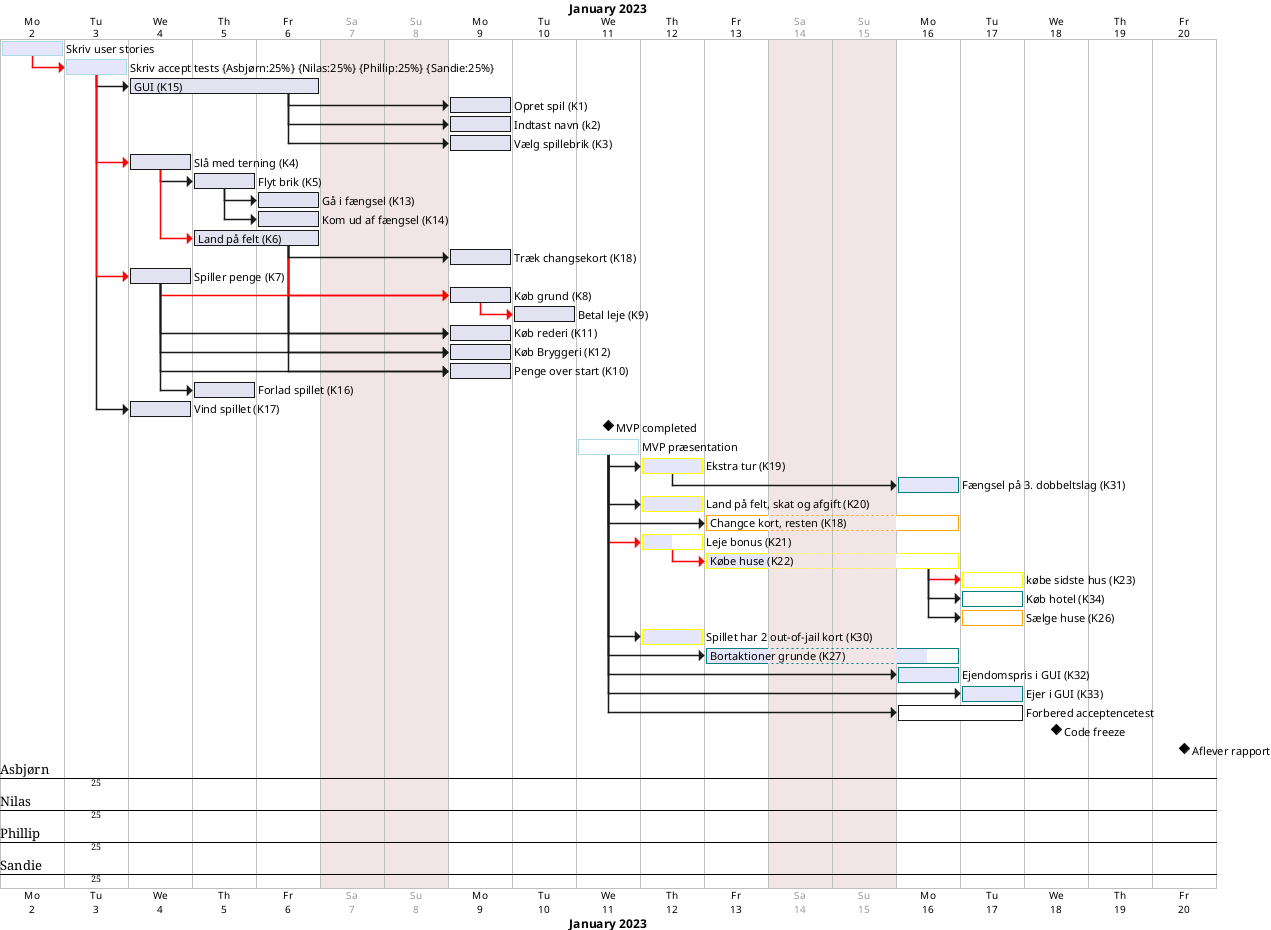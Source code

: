 @startgantt
printscale daily zoom 4
saturday are closed
sunday are closed

Project starts the 2nd of january 2023

[Skriv user stories] as [TASK1] lasts 1 days
[TASK1] is colored in Lavender/LightBlue
[TASK1] is 100% complete

[Skriv accept tests] as [TASK2] on {Asbjørn:25%} {Nilas:25%} {Phillip:25%} {Sandie:25%} lasts 1 days
[TASK2] is colored in Lavender/LightBlue
[TASK2] is 100% complete

[GUI (K15)] as [K15] lasts 3 days
[K15] is 100% complete

[Opret spil (K1)] as [K1] lasts 1 days
[K1] is 100% complete

[Indtast navn (k2)] as [K2] lasts 1 days
[K2] is 100% complete

[Vælg spillebrik (K3)] as [K3] lasts 1 days
[K3] is 100% complete



[Slå med terning (K4)] as [K4] lasts 1 days
[K4] is 100% complete

[Flyt brik (K5)] as [K5] lasts 1 days
[K5] is 100% complete



[Gå i fængsel (K13)] as [K13] lasts 1 days
[K13] is 100% complete

[Kom ud af fængsel (K14)] as [K14] lasts 1 days
[K14] is 100% complete

[Land på felt (K6)] as [K6] lasts 2 days
[K6] is 100% complete

[Træk changsekort (K18)] as [K18] lasts 1 days
[K18] is 100% complete

[Spiller penge (K7)] as [K7] lasts 1 days
[K7] is 100% complete

[Køb grund (K8)] as [K8] lasts 1 days
[K8] is 100% complete

[Betal leje (K9)] as [K9] lasts 1 days
[K9] is 100% complete

[Køb rederi (K11)] as [K11] lasts 1 days
[K11] is 100% complete

[Køb Bryggeri (K12)] as [K12] lasts 1 days
[K12] is 100% complete

[Penge over start (K10)] as [K10] lasts 1 days
[K10] is 100% complete

[Forlad spillet (K16)] as [K16] lasts 1 days
[K16] is 100% complete

[Vind spillet (K17)] as [K17] lasts 1 days
[K17] is 100% complete




[TASK1]-[#FF0000]->[TASK2]
[TASK2]->[K15]
[TASK2]->[K17]

[TASK2]-[#FF0000]->[K7]
[TASK2]-[#FF0000]->[K4]

[K15]->[K1]
[K15]->[K2]
[K15]->[K3]

[K4]->[K5]
[K4]-[#FF0000]->[K6]

[K7]->[K11]
[K6]->[K11]
[K7]->[K12]
[K6]->[K12]
[K7]->[K10]
[K6]->[K10]
[K7]-[#FF0000]->[K8]
[K6]-[#FF0000]->[K8]
[K6]->[K18]

[K7]->[K16]

[K8]-[#FF0000]->[K9]

[K5]->[K13]
[K5]->[K14]

[MVP completed] happens 2023-01-11

[MVP præsentation] as [MVP] starts 2023-01-11
[MVP] is colored in Lavender/LightBlue
[MVP] is 0% complete

[Ekstra tur (K19)] as [K19] lasts 1 days
[K19] is colored in Lavender/Yellow
[K19] is 100% complete

[Fængsel på 3. dobbeltslag (K31)] as [K31] starts 2023-01-16
[K31] is colored in Lavender/Teal
[K31] is 1000% complete

[Land på felt, skat og afgift (K20)] as [K20] lasts 1 days
[K20] is colored in Lavender/Yellow
[K20] is 100% complete

[Changce kort, resten (K18)] as [K18.2] starts 2023-01-13
[Changce kort, resten (K18)] as [K18.2] ends 2023-01-16
[K18.2] is colored in Lavender/Orange
[K18.2] is 0% complete

[Leje bonus (K21)] as [K21] lasts 1 days
[K21] is colored in Lavender/Yellow
[K21] is 50% complete

[Købe huse (K22)] as [K22] lasts 2 days
[K22] is colored in Lavender/Yellow
[K22] is 50% complete

[købe sidste hus (K23)] as [K23] lasts 1 days
[K23] is colored in Lavender/Yellow
[K23] is 0% complete

[Køb hotel (K34)] as [K34] lasts 1 days
[K34] is colored in Lavender/Teal
[K34] is 0% complete

[Sælge huse (K26)] as [K26] lasts 1 days
[K26] is colored in Lavender/Orange
[K26] is 0% complete

[Spillet har 2 out-of-jail kort (K30)] as [K30] lasts 1 days
[K30] is colored in Lavender/Yellow
[K30] is 100% complete

[Bortaktioner grunde (K27)] as [K27] starts 2023-01-13
[Bortaktioner grunde (K27)] as [K27] ends 2023-01-16
[K27] is colored in Lavender/Teal
[K27] is 75% complete

[Ejendomspris i GUI (K32)] as [K32] starts 2023-01-16
[K32] is colored in Lavender/Teal
[K32] is 100% complete

[Ejer i GUI (K33)] as [K33] starts 2023-01-17
[K33] is colored in Lavender/Teal
[K33] is 100% complete

[Forbered acceptencetest] as [test] starts 2023-01-16
[Forbered acceptencetest] as [test] ends 2023-01-17
[test] is 0% complete

[MVP]->[K19]
[MVP]->[K20]
[MVP]-[#FF0000]->[K21]
[MVP]->[K30]
[MVP]->[K32]
[MVP]->[K33]
[MVP]->[K27]
[MVP]->[K18.2]
[MVP]->[test]


[K21]-[#FF0000]->[K22]
[K22]-[#FF0000]->[K23]
[K22]->[K34]
[K22]->[K26]


[K19]->[K31]


[Code freeze] happens 2023-01-18

[Aflever rapport] happens 2023-01-20
@endgantt